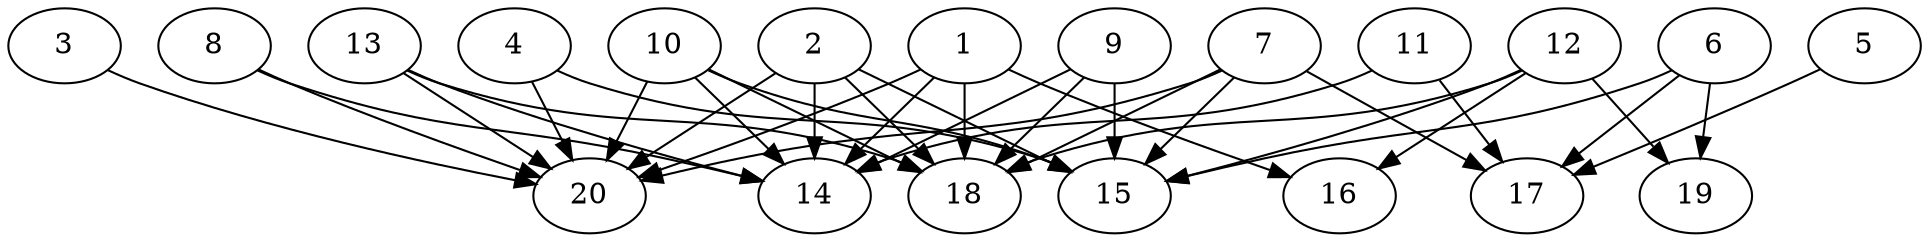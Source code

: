 // DAG automatically generated by daggen at Wed Jul 24 21:21:55 2019
// ./daggen --dot -n 20 --ccr 0.3 --fat 0.8 --regular 0.5 --density 0.6 --mindata 5242880 --maxdata 52428800 
digraph G {
  1 [size="74833920", alpha="0.11", expect_size="22450176"] 
  1 -> 14 [size ="22450176"]
  1 -> 16 [size ="22450176"]
  1 -> 18 [size ="22450176"]
  1 -> 20 [size ="22450176"]
  2 [size="68962987", alpha="0.18", expect_size="20688896"] 
  2 -> 14 [size ="20688896"]
  2 -> 15 [size ="20688896"]
  2 -> 18 [size ="20688896"]
  2 -> 20 [size ="20688896"]
  3 [size="99133440", alpha="0.04", expect_size="29740032"] 
  3 -> 20 [size ="29740032"]
  4 [size="112240640", alpha="0.17", expect_size="33672192"] 
  4 -> 15 [size ="33672192"]
  4 -> 20 [size ="33672192"]
  5 [size="17664000", alpha="0.07", expect_size="5299200"] 
  5 -> 17 [size ="5299200"]
  6 [size="58511360", alpha="0.10", expect_size="17553408"] 
  6 -> 15 [size ="17553408"]
  6 -> 17 [size ="17553408"]
  6 -> 19 [size ="17553408"]
  7 [size="116432213", alpha="0.18", expect_size="34929664"] 
  7 -> 15 [size ="34929664"]
  7 -> 17 [size ="34929664"]
  7 -> 18 [size ="34929664"]
  7 -> 20 [size ="34929664"]
  8 [size="163771733", alpha="0.01", expect_size="49131520"] 
  8 -> 14 [size ="49131520"]
  8 -> 20 [size ="49131520"]
  9 [size="70379520", alpha="0.10", expect_size="21113856"] 
  9 -> 14 [size ="21113856"]
  9 -> 15 [size ="21113856"]
  9 -> 18 [size ="21113856"]
  10 [size="86988800", alpha="0.06", expect_size="26096640"] 
  10 -> 14 [size ="26096640"]
  10 -> 15 [size ="26096640"]
  10 -> 18 [size ="26096640"]
  10 -> 20 [size ="26096640"]
  11 [size="86377813", alpha="0.00", expect_size="25913344"] 
  11 -> 14 [size ="25913344"]
  11 -> 17 [size ="25913344"]
  12 [size="169564160", alpha="0.07", expect_size="50869248"] 
  12 -> 15 [size ="50869248"]
  12 -> 16 [size ="50869248"]
  12 -> 18 [size ="50869248"]
  12 -> 19 [size ="50869248"]
  13 [size="157460480", alpha="0.20", expect_size="47238144"] 
  13 -> 14 [size ="47238144"]
  13 -> 18 [size ="47238144"]
  13 -> 20 [size ="47238144"]
  14 [size="33631573", alpha="0.00", expect_size="10089472"] 
  15 [size="171141120", alpha="0.15", expect_size="51342336"] 
  16 [size="69730987", alpha="0.11", expect_size="20919296"] 
  17 [size="148838400", alpha="0.09", expect_size="44651520"] 
  18 [size="131915093", alpha="0.17", expect_size="39574528"] 
  19 [size="138632533", alpha="0.02", expect_size="41589760"] 
  20 [size="62296747", alpha="0.02", expect_size="18689024"] 
}

